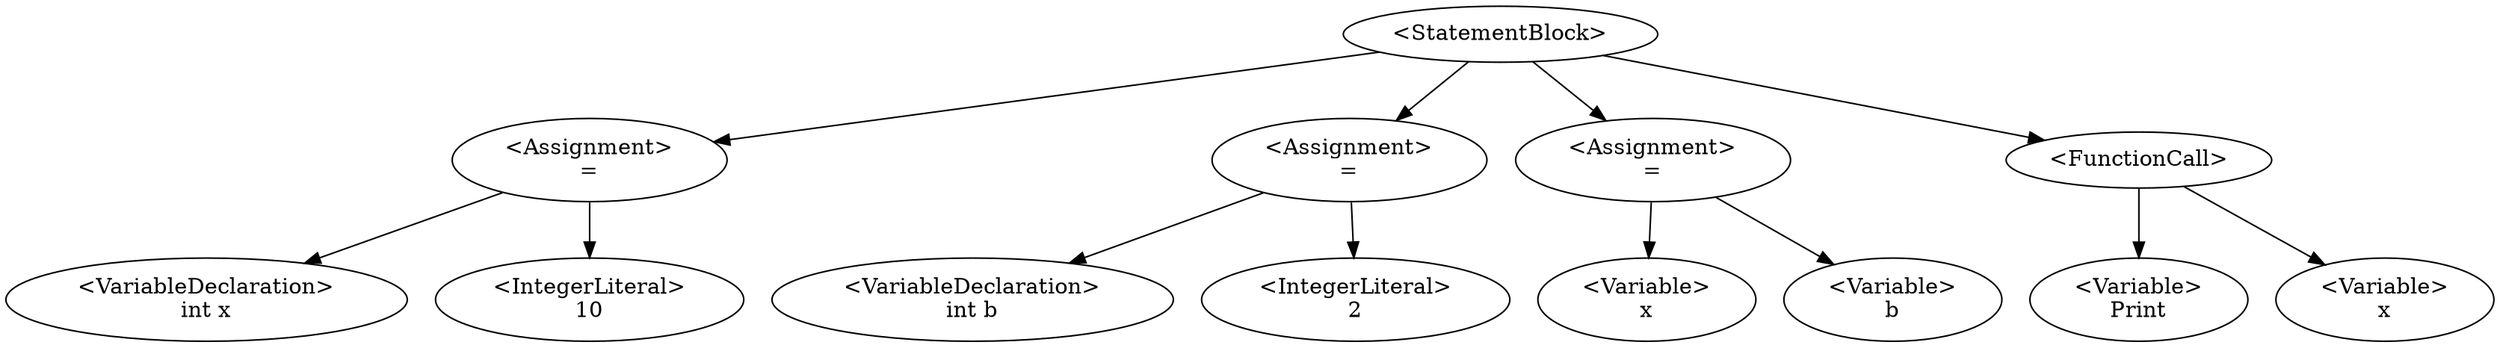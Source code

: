 digraph G {
0 [label="<StatementBlock>"];0->2;0->5;0->8;0->11;
2 [label="<Assignment>\n="];2->1;2->3;
1 [label="<VariableDeclaration>\nint x"];
3 [label="<IntegerLiteral>\n10"];
5 [label="<Assignment>\n="];5->4;5->6;
4 [label="<VariableDeclaration>\nint b"];
6 [label="<IntegerLiteral>\n2"];
8 [label="<Assignment>\n="];8->7;8->9;
7 [label="<Variable>\nx"];
9 [label="<Variable>\nb"];
11 [label="<FunctionCall>\n"];11->10;11->12;
10 [label="<Variable>\nPrint"];
12 [label="<Variable>\nx"];
}